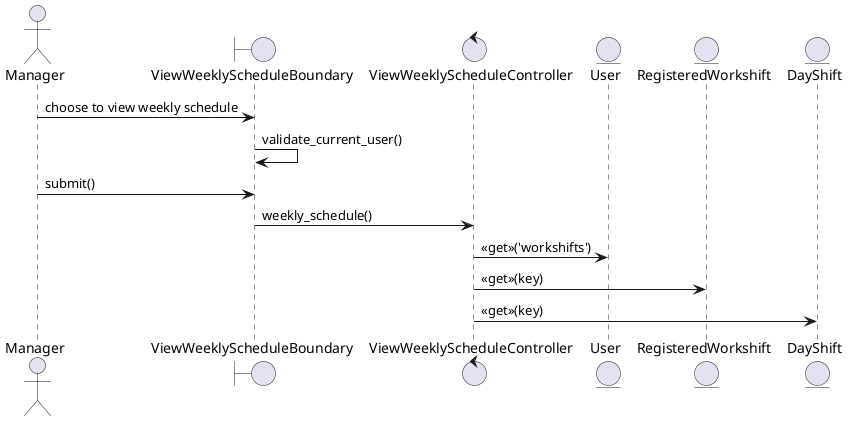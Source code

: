 @startuml

actor Manager as A
boundary ViewWeeklyScheduleBoundary as B
control ViewWeeklyScheduleController as C
entity User as E1
entity RegisteredWorkshift as E2
entity DayShift as E3

A -> B: choose to view weekly schedule
B -> B: validate_current_user()
A -> B: submit()
B -> C: weekly_schedule()
C -> E1: <<get>>('workshifts')
C -> E2: <<get>>(key)
C -> E3: <<get>>(key)

@enduml